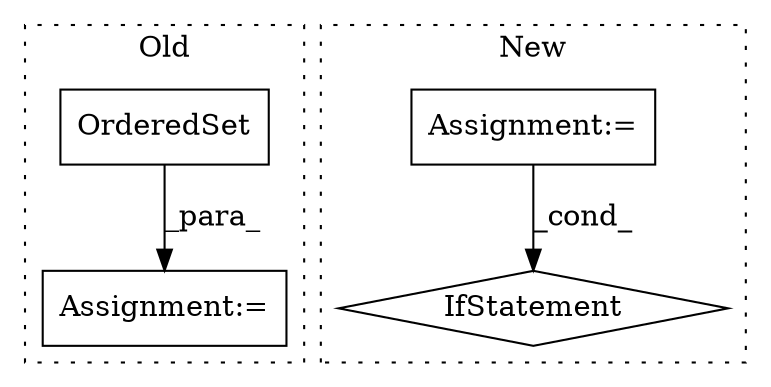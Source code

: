 digraph G {
subgraph cluster0 {
1 [label="OrderedSet" a="32" s="1411,1562" l="20,-3" shape="box"];
3 [label="Assignment:=" a="7" s="1786" l="1" shape="box"];
label = "Old";
style="dotted";
}
subgraph cluster1 {
2 [label="IfStatement" a="25" s="1658,1697" l="4,2" shape="diamond"];
4 [label="Assignment:=" a="7" s="1617" l="1" shape="box"];
label = "New";
style="dotted";
}
1 -> 3 [label="_para_"];
4 -> 2 [label="_cond_"];
}